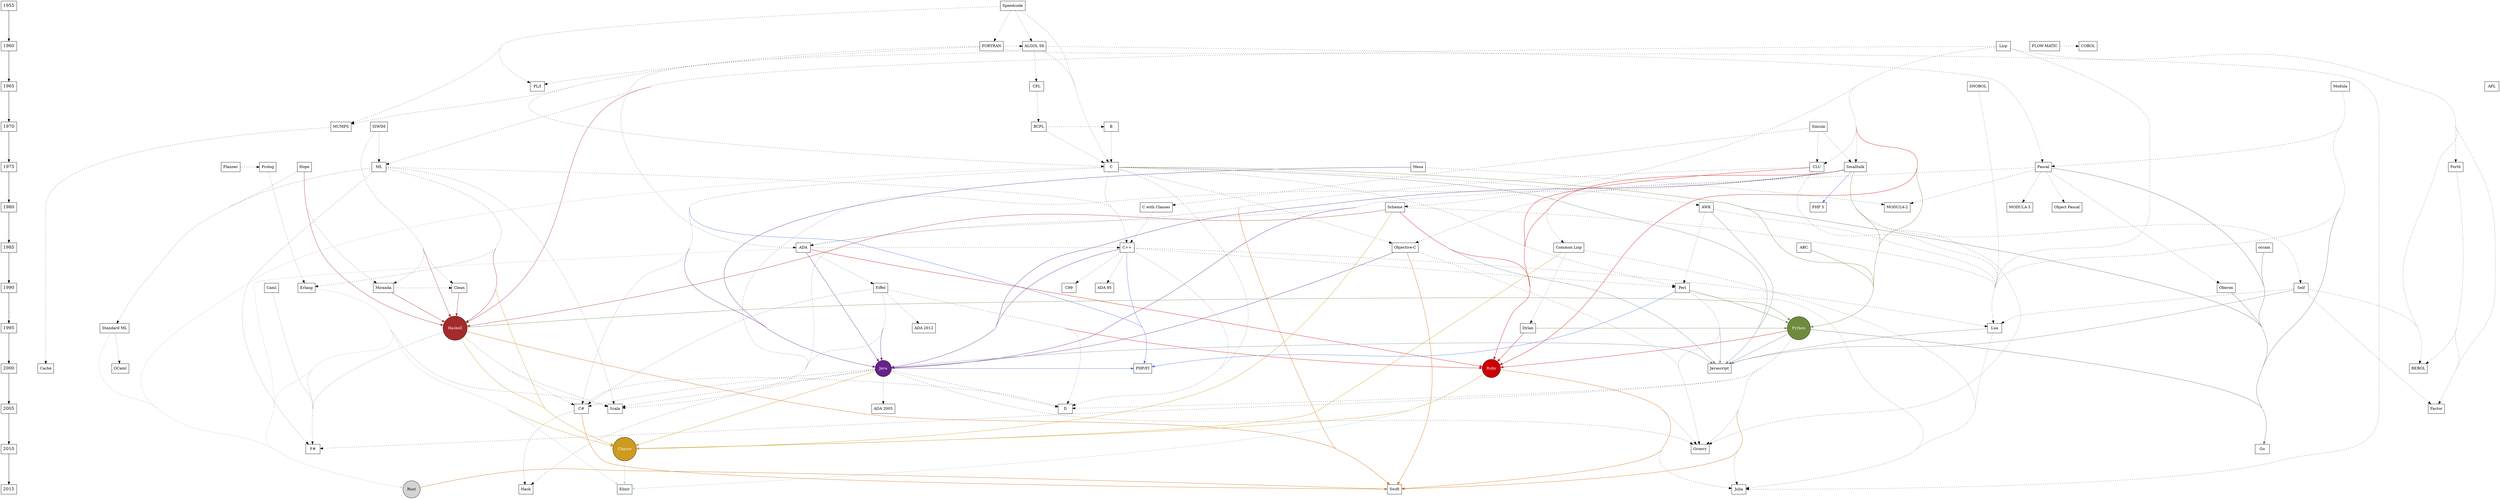 digraph G {
    ranksep="1.0 equally";
    nodesep="1.0 equally";
    ratio=auto;
    concentrate=true;
    compound=true;
    {
        node [shape=box, fontsize=16];
        /* the time-line graph */
        1955 -> 1960 -> 1965 -> 1970 -> 1975 -> 1980 -> 1985 -> 1990 -> 1995 -> 2000 -> 2005 -> 2010 -> 2015
        /* ancestor programs */
        
    }

    node [shape=box];
    
    { rank = same; 1955; "Speedcode" }
    
    { rank = same; 1960; "FORTRAN"; "ALGOL 58"; "Lisp"; "FLOW-MATIC"; "COBOL" }
    
    { rank = same; 1965; "Modula"; "SNOBOL"; "APL"; "PL/I"; "CPL" }
    
    { rank = same; 1970; "BCPL"; "MUMPS"; "B"; "Simula"; "ISWIM" }
    
    { rank = same; 1975; "Pascal"; "Mesa"; "Planner"; "Hope"; "Forth"; "Prolog"; "C"; "Smalltalk"; "CLU"; "ML" }
    
    { rank = same; 1980; "AWK"; "Scheme"; "C with Classes" }
    
    { rank = same; 1985; "ABC"; "ADA"; "occam"; "C++"; "Objective-C"; "Common Lisp" }
    
    { rank = same; 1990; "Oberon"; "Eiffel"; "Erlang"; "Miranda"; "Caml"; "Clean"; "Self"; "Perl" }
    
    { rank = same; 1995; "Standard ML"; "Haskell"; "Dylan"; "Lua"; "Python" }
    
    { rank = same; 2000; "Caché"; "Ruby"; "REBOL"; "Javascript"; "Java"; "PHP/FI" }
    
    { rank = same; 2005; "D"; "C#"; "Scala"; "Factor" }
    
    { rank = same; 2010; "Clojure"; "Go"; "Groovy"; "F#" }
    
    { rank = same; 2015; "Julia"; "Elixir"; "Swift"; "Hack"; "Rust" }
    

	

    

    
        
        
            
                "Speedcode" -> "FORTRAN" [style=dotted]
            
        
            
                "Speedcode" -> "ALGOL 58" [style=dotted]
            
        
            
                "Speedcode" -> "C" [style=dotted]
            
        
            
                "Speedcode" -> "PL/I" [style=dotted]
            
        
            
                "Speedcode" -> "MUMPS" [style=dotted]
            
        
    
        
        
            
                "FORTRAN" -> "ALGOL 58" [style=dotted]
            
        
            
                "FORTRAN" -> "C" [style=dotted]
            
        
            
                "FORTRAN" -> "PL/I" [style=dotted]
            
        
            
                "FORTRAN" -> "MUMPS" [style=dotted]
            
        
            
                "FORTRAN" -> "Julia" [style=dotted]
            
        
    
        
        
            
                "ALGOL 58" -> "C" [style=dotted]
            
        
            
                "ALGOL 58" -> "CPL" [style=dotted]
            
        
            
                "ALGOL 58" -> "Pascal" [style=dotted]
            
        
            
                "ALGOL 58" -> "ADA" [style=dotted]
            
        
    
        
        
            
                "Modula" -> "Pascal" [style=dotted]
            
        
            
                "Modula" -> "Lua" [style=dotted]
            
        
            
                "Modula" -> "Go" [color=gray42]
            
        
    
        
        
            
                "Pascal" -> "ADA" [style=dotted]
            
        
            
                "Pascal" -> "Java" [color=darkorchid4]
            
        
            
                "Pascal" -> "MODULA-2" [style=dotted]
            
        
            
                "Pascal" -> "MODULA-3" [style=dotted]
            
        
            
                "Pascal" -> "Oberon" [style=dotted]
            
        
            
                "Pascal" -> "Object Pascal" [style=dotted]
            
        
            
                "Pascal" -> "Go" [color=gray42]
            
        
    
        
        
            
                "Oberon" -> "Go" [color=gray42]
            
        
    
        
        
            
                "Mesa" -> "Java" [color=darkorchid4]
            
        
            
                "Mesa" -> "MODULA-2" [style=dotted]
            
        
    
        
        
            
                "ABC" -> "Python" [color=darkolivegreen4]
            
        
    
        
        
            
                "SNOBOL" -> "Lua" [style=dotted]
            
        
    
        
        
            
                "Planner" -> "Prolog" [style=dotted]
            
        
    
        
        
            
                "Prolog" -> "Erlang" [style=dotted]
            
        
    
        
        
            
                "CLU" -> "Lua" [style=dotted]
            
        
            
                "CLU" -> "ADA" [style=dotted]
            
        
            
                "CLU" -> "Ruby" [color=red3]
            
        
            
                "CLU" -> "Swift" [color=darkorange3]
            
        
    
        
        
            
                "AWK" -> "Javascript" [color=lightslategray]
            
        
            
                "AWK" -> "Perl" [style=dotted]
            
        
            
                "AWK" -> "Lua" [style=dotted]
            
        
    
        
        
            
                "FLOW-MATIC" -> "COBOL" [style=dotted]
            
        
    
        
        
            
                "ADA" -> "C++" [style=dotted]
            
        
            
                "ADA" -> "Eiffel" [style=dotted]
            
        
            
                "ADA" -> "Rust" [color=lightgrey]
            
        
            
                "ADA" -> "Ruby" [color=red3]
            
        
            
                "ADA" -> "Java" [color=darkorchid4]
            
        
    
        
        
            
                "CPL" -> "BCPL" [style=dotted]
            
        
    
        
        
            
                "BCPL" -> "B" [style=dotted]
            
        
            
                "BCPL" -> "C" [style=dotted]
            
        
    
        
        
            
                "B" -> "C" [style=dotted]
            
        
    
        
        
            
                "C" -> "AWK" [style=dotted]
            
        
            
                "C" -> "C++" [style=dotted]
            
        
            
                "C" -> "C#" [style=dotted]
            
        
            
                "C" -> "Objective-C" [style=dotted]
            
        
            
                "C" -> "D" [style=dotted]
            
        
            
                "C" -> "Go" [color=gray42]
            
        
            
                "C" -> "Rust" [color=lightgrey]
            
        
            
                "C" -> "Java" [color=darkorchid4]
            
        
            
                "C" -> "Javascript" [color=lightslategray]
            
        
            
                "C" -> "Perl" [style=dotted]
            
        
            
                "C" -> "Python" [color=darkolivegreen4]
            
        
            
                "C" -> "PHP/FI" [color=royalblue2]
            
        
    
        
        
            
                "Simula" -> "CLU" [style=dotted]
            
        
            
                "Simula" -> "Smalltalk" [style=dotted]
            
        
            
                "Simula" -> "C with Classes" [style=dotted]
            
        
    
        
        
            
                "Smalltalk" -> "Groovy" [style=dotted]
            
        
            
                "Smalltalk" -> "Objective-C" [style=dotted]
            
        
            
                "Smalltalk" -> "Self" [style=dotted]
            
        
            
                "Smalltalk" -> "Java" [color=darkorchid4]
            
        
            
                "Smalltalk" -> "PHP 5" [color=royalblue2]
            
        
            
                "Smalltalk" -> "Python" [color=darkolivegreen4]
            
        
            
                "Smalltalk" -> "Ruby" [color=red3]
            
        
            
                "Smalltalk" -> "Scala" [style=dotted]
            
        
            
                "Smalltalk" -> "Common Lisp" [style=dotted]
            
        
    
        
        
            
                "Eiffel" -> "ADA 2012" [style=dotted]
            
        
            
                "Eiffel" -> "C#" [style=dotted]
            
        
            
                "Eiffel" -> "D" [style=dotted]
            
        
            
                "Eiffel" -> "Java" [color=darkorchid4]
            
        
            
                "Eiffel" -> "Ruby" [color=red3]
            
        
            
                "Eiffel" -> "Scala" [style=dotted]
            
        
    
        
        
            
                "ISWIM" -> "Miranda" [style=dotted]
            
        
            
                "ISWIM" -> "ML" [style=dotted]
            
        
            
                "ISWIM" -> "Haskell" [color=brown]
            
        
            
                "ISWIM" -> "Clean" [style=dotted]
            
        
    
        
        
            
                "MUMPS" -> "Caché" [style=dotted]
            
        
    
        
        
            
                "Hope" -> "Standard ML" [style=dotted]
            
        
            
                "Hope" -> "Miranda" [style=dotted]
            
        
            
                "Hope" -> "Haskell" [color=brown]
            
        
    
        
        
            
                "occam" -> "Go" [color=gray42]
            
        
    
        
        
            
                "Miranda" -> "Haskell" [color=brown]
            
        
            
                "Miranda" -> "Clean" [style=dotted]
            
        
    
        
        
            
                "Clean" -> "Haskell" [color=brown]
            
        
    
        
        
            
                "Forth" -> "REBOL" [style=dotted]
            
        
            
                "Forth" -> "Factor" [style=dotted]
            
        
    
        
        
            
                "Self" -> "Javascript" [color=lightslategray]
            
        
            
                "Self" -> "Lua" [style=dotted]
            
        
            
                "Self" -> "REBOL" [style=dotted]
            
        
            
                "Self" -> "Factor" [style=dotted]
            
        
    
        
        
            
                "ML" -> "Haskell" [color=brown]
            
        
            
                "ML" -> "C++" [style=dotted]
            
        
            
                "ML" -> "F#" [style=dotted]
            
        
            
                "ML" -> "Clojure" [color=goldenrod3]
            
        
            
                "ML" -> "Erlang" [style=dotted]
            
        
            
                "ML" -> "Scala" [style=dotted]
            
        
            
                "ML" -> "Standard ML" [style=dotted]
            
        
    
        
        
            
                "Standard ML" -> "OCaml" [style=dotted]
            
        
            
                "Standard ML" -> "Rust" [color=lightgrey]
            
        
    
        
        
            
                "Caml" -> "F#" [style=dotted]
            
        
    
        
        
            
                "Lisp" -> "Scheme" [style=dotted]
            
        
            
                "Lisp" -> "CLU" [style=dotted]
            
        
            
                "Lisp" -> "Forth" [style=dotted]
            
        
            
                "Lisp" -> "Haskell" [color=brown]
            
        
            
                "Lisp" -> "Lua" [style=dotted]
            
        
            
                "Lisp" -> "ML" [style=dotted]
            
        
            
                "Lisp" -> "Python" [color=darkolivegreen4]
            
        
            
                "Lisp" -> "REBOL" [style=dotted]
            
        
            
                "Lisp" -> "Ruby" [color=red3]
            
        
            
                "Lisp" -> "Smalltalk" [style=dotted]
            
        
            
                "Lisp" -> "Factor" [style=dotted]
            
        
    
        
        
            
                "Common Lisp" -> "Clojure" [color=goldenrod3]
            
        
            
                "Common Lisp" -> "Julia" [style=dotted]
            
        
            
                "Common Lisp" -> "Dylan" [style=dotted]
            
        
    
        
        
            
                "Scheme" -> "Lua" [style=dotted]
            
        
            
                "Scheme" -> "Clojure" [color=goldenrod3]
            
        
            
                "Scheme" -> "Haskell" [color=brown]
            
        
            
                "Scheme" -> "Javascript" [color=lightslategray]
            
        
            
                "Scheme" -> "Ruby" [color=red3]
            
        
            
                "Scheme" -> "Scala" [style=dotted]
            
        
    
        
        
            
                "Dylan" -> "Python" [color=darkolivegreen4]
            
        
            
                "Dylan" -> "Ruby" [color=red3]
            
        
    
        
        "Clojure" [shape=circle, style=filled, fontcolor=white, fillcolor=goldenrod3]
        
        
            
                "Clojure" -> "Elixir" [color=lightblue]
            
        
    
        
        "Haskell" [shape=circle, style=filled, fontcolor=white, fillcolor=brown]
        
        
            
                "Haskell" -> "C#" [style=dotted]
            
        
            
                "Haskell" -> "F#" [style=dotted]
            
        
            
                "Haskell" -> "Clojure" [color=goldenrod3]
            
        
            
                "Haskell" -> "Python" [color=darkolivegreen4]
            
        
            
                "Haskell" -> "Scala" [style=dotted]
            
        
            
                "Haskell" -> "Swift" [color=darkorange3]
            
        
    
        
        
            
                "C with Classes" -> "C++" [style=dotted]
            
        
    
        
        
            
                "C++" -> "PHP/FI" [color=royalblue2]
            
        
            
                "C++" -> "Perl" [style=dotted]
            
        
            
                "C++" -> "Lua" [style=dotted]
            
        
            
                "C++" -> "ADA 95" [style=dotted]
            
        
            
                "C++" -> "Java" [color=darkorchid4]
            
        
            
                "C++" -> "D" [style=dotted]
            
        
            
                "C++" -> "C99" [style=dotted]
            
        
    
        
        
            
                "C#" -> "Hack" [style=dotted]
            
        
            
                "C#" -> "D" [style=dotted]
            
        
            
                "C#" -> "Swift" [color=darkorange3]
            
        
    
        
        
            
                "Objective-C" -> "Groovy" [style=dotted]
            
        
            
                "Objective-C" -> "Java" [color=darkorchid4]
            
        
            
                "Objective-C" -> "Swift" [color=darkorange3]
            
        
    
        
        
            
                "Erlang" -> "F#" [style=dotted]
            
        
            
                "Erlang" -> "Clojure" [color=goldenrod3]
            
        
            
                "Erlang" -> "Rust" [color=lightgrey]
            
        
            
                "Erlang" -> "Scala" [style=dotted]
            
        
            
                "Erlang" -> "Elixir" [color=lightblue]
            
        
    
        
        "Rust" [shape=circle, style=filled, fontcolor=black, fillcolor=lightgrey]
        
        
            
                "Rust" -> "Swift" [color=darkorange3]
            
        
    
        
        
            
                "Lua" -> "Julia" [style=dotted]
            
        
            
                "Lua" -> "Javascript" [color=lightslategray]
            
        
    
        
        "Java" [shape=circle, style=filled, fontcolor=white, fillcolor=darkorchid4]
        
        
            
                "Java" -> "ADA 2005" [style=dotted]
            
        
            
                "Java" -> "C#" [style=dotted]
            
        
            
                "Java" -> "Clojure" [color=goldenrod3]
            
        
            
                "Java" -> "D" [style=dotted]
            
        
            
                "Java" -> "Javascript" [color=lightslategray]
            
        
            
                "Java" -> "Scala" [style=dotted]
            
        
            
                "Java" -> "PHP/FI" [color=royalblue2]
            
        
            
                "Java" -> "Groovy" [style=dotted]
            
        
            
                "Java" -> "Hack" [style=dotted]
            
        
    
        
        
            
                "Perl" -> "Groovy" [style=dotted]
            
        
            
                "Perl" -> "Python" [color=darkolivegreen4]
            
        
            
                "Perl" -> "PHP/FI" [color=royalblue2]
            
        
            
                "Perl" -> "Javascript" [color=lightslategray]
            
        
            
                "Perl" -> "Julia" [style=dotted]
            
        
    
        
        "Python" [shape=circle, style=filled, fontcolor=white, fillcolor=darkolivegreen4]
        
        
            
                "Python" -> "D" [style=dotted]
            
        
            
                "Python" -> "F#" [style=dotted]
            
        
            
                "Python" -> "Go" [color=gray42]
            
        
            
                "Python" -> "Groovy" [style=dotted]
            
        
            
                "Python" -> "Javascript" [color=lightslategray]
            
        
            
                "Python" -> "Julia" [style=dotted]
            
        
            
                "Python" -> "Ruby" [color=red3]
            
        
            
                "Python" -> "Swift" [color=darkorange3]
            
        
    
        
        "Ruby" [shape=circle, style=filled, fontcolor=white, fillcolor=red3]
        
        
            
                "Ruby" -> "Groovy" [style=dotted]
            
        
            
                "Ruby" -> "Clojure" [color=goldenrod3]
            
        
            
                "Ruby" -> "Elixir" [color=lightblue]
            
        
            
                "Ruby" -> "Julia" [style=dotted]
            
        
            
                "Ruby" -> "Swift" [color=darkorange3]
            
        
    
}
